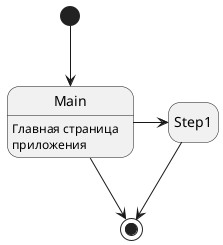 @startuml
hide empty description
[*] --> Main
Main --> [*]
Main : Главная страница
Main : приложения
Main -> Step1

Step1 --> [*]
@enduml